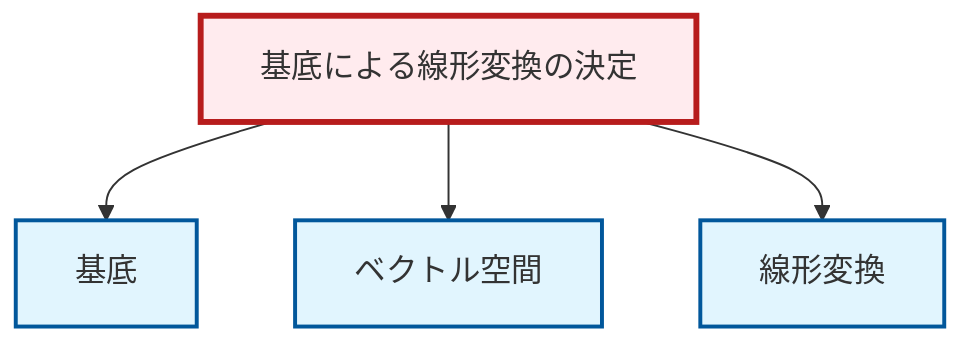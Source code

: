 graph TD
    classDef definition fill:#e1f5fe,stroke:#01579b,stroke-width:2px
    classDef theorem fill:#f3e5f5,stroke:#4a148c,stroke-width:2px
    classDef axiom fill:#fff3e0,stroke:#e65100,stroke-width:2px
    classDef example fill:#e8f5e9,stroke:#1b5e20,stroke-width:2px
    classDef current fill:#ffebee,stroke:#b71c1c,stroke-width:3px
    def-vector-space["ベクトル空間"]:::definition
    def-linear-transformation["線形変換"]:::definition
    thm-linear-transformation-basis["基底による線形変換の決定"]:::theorem
    def-basis["基底"]:::definition
    thm-linear-transformation-basis --> def-basis
    thm-linear-transformation-basis --> def-vector-space
    thm-linear-transformation-basis --> def-linear-transformation
    class thm-linear-transformation-basis current